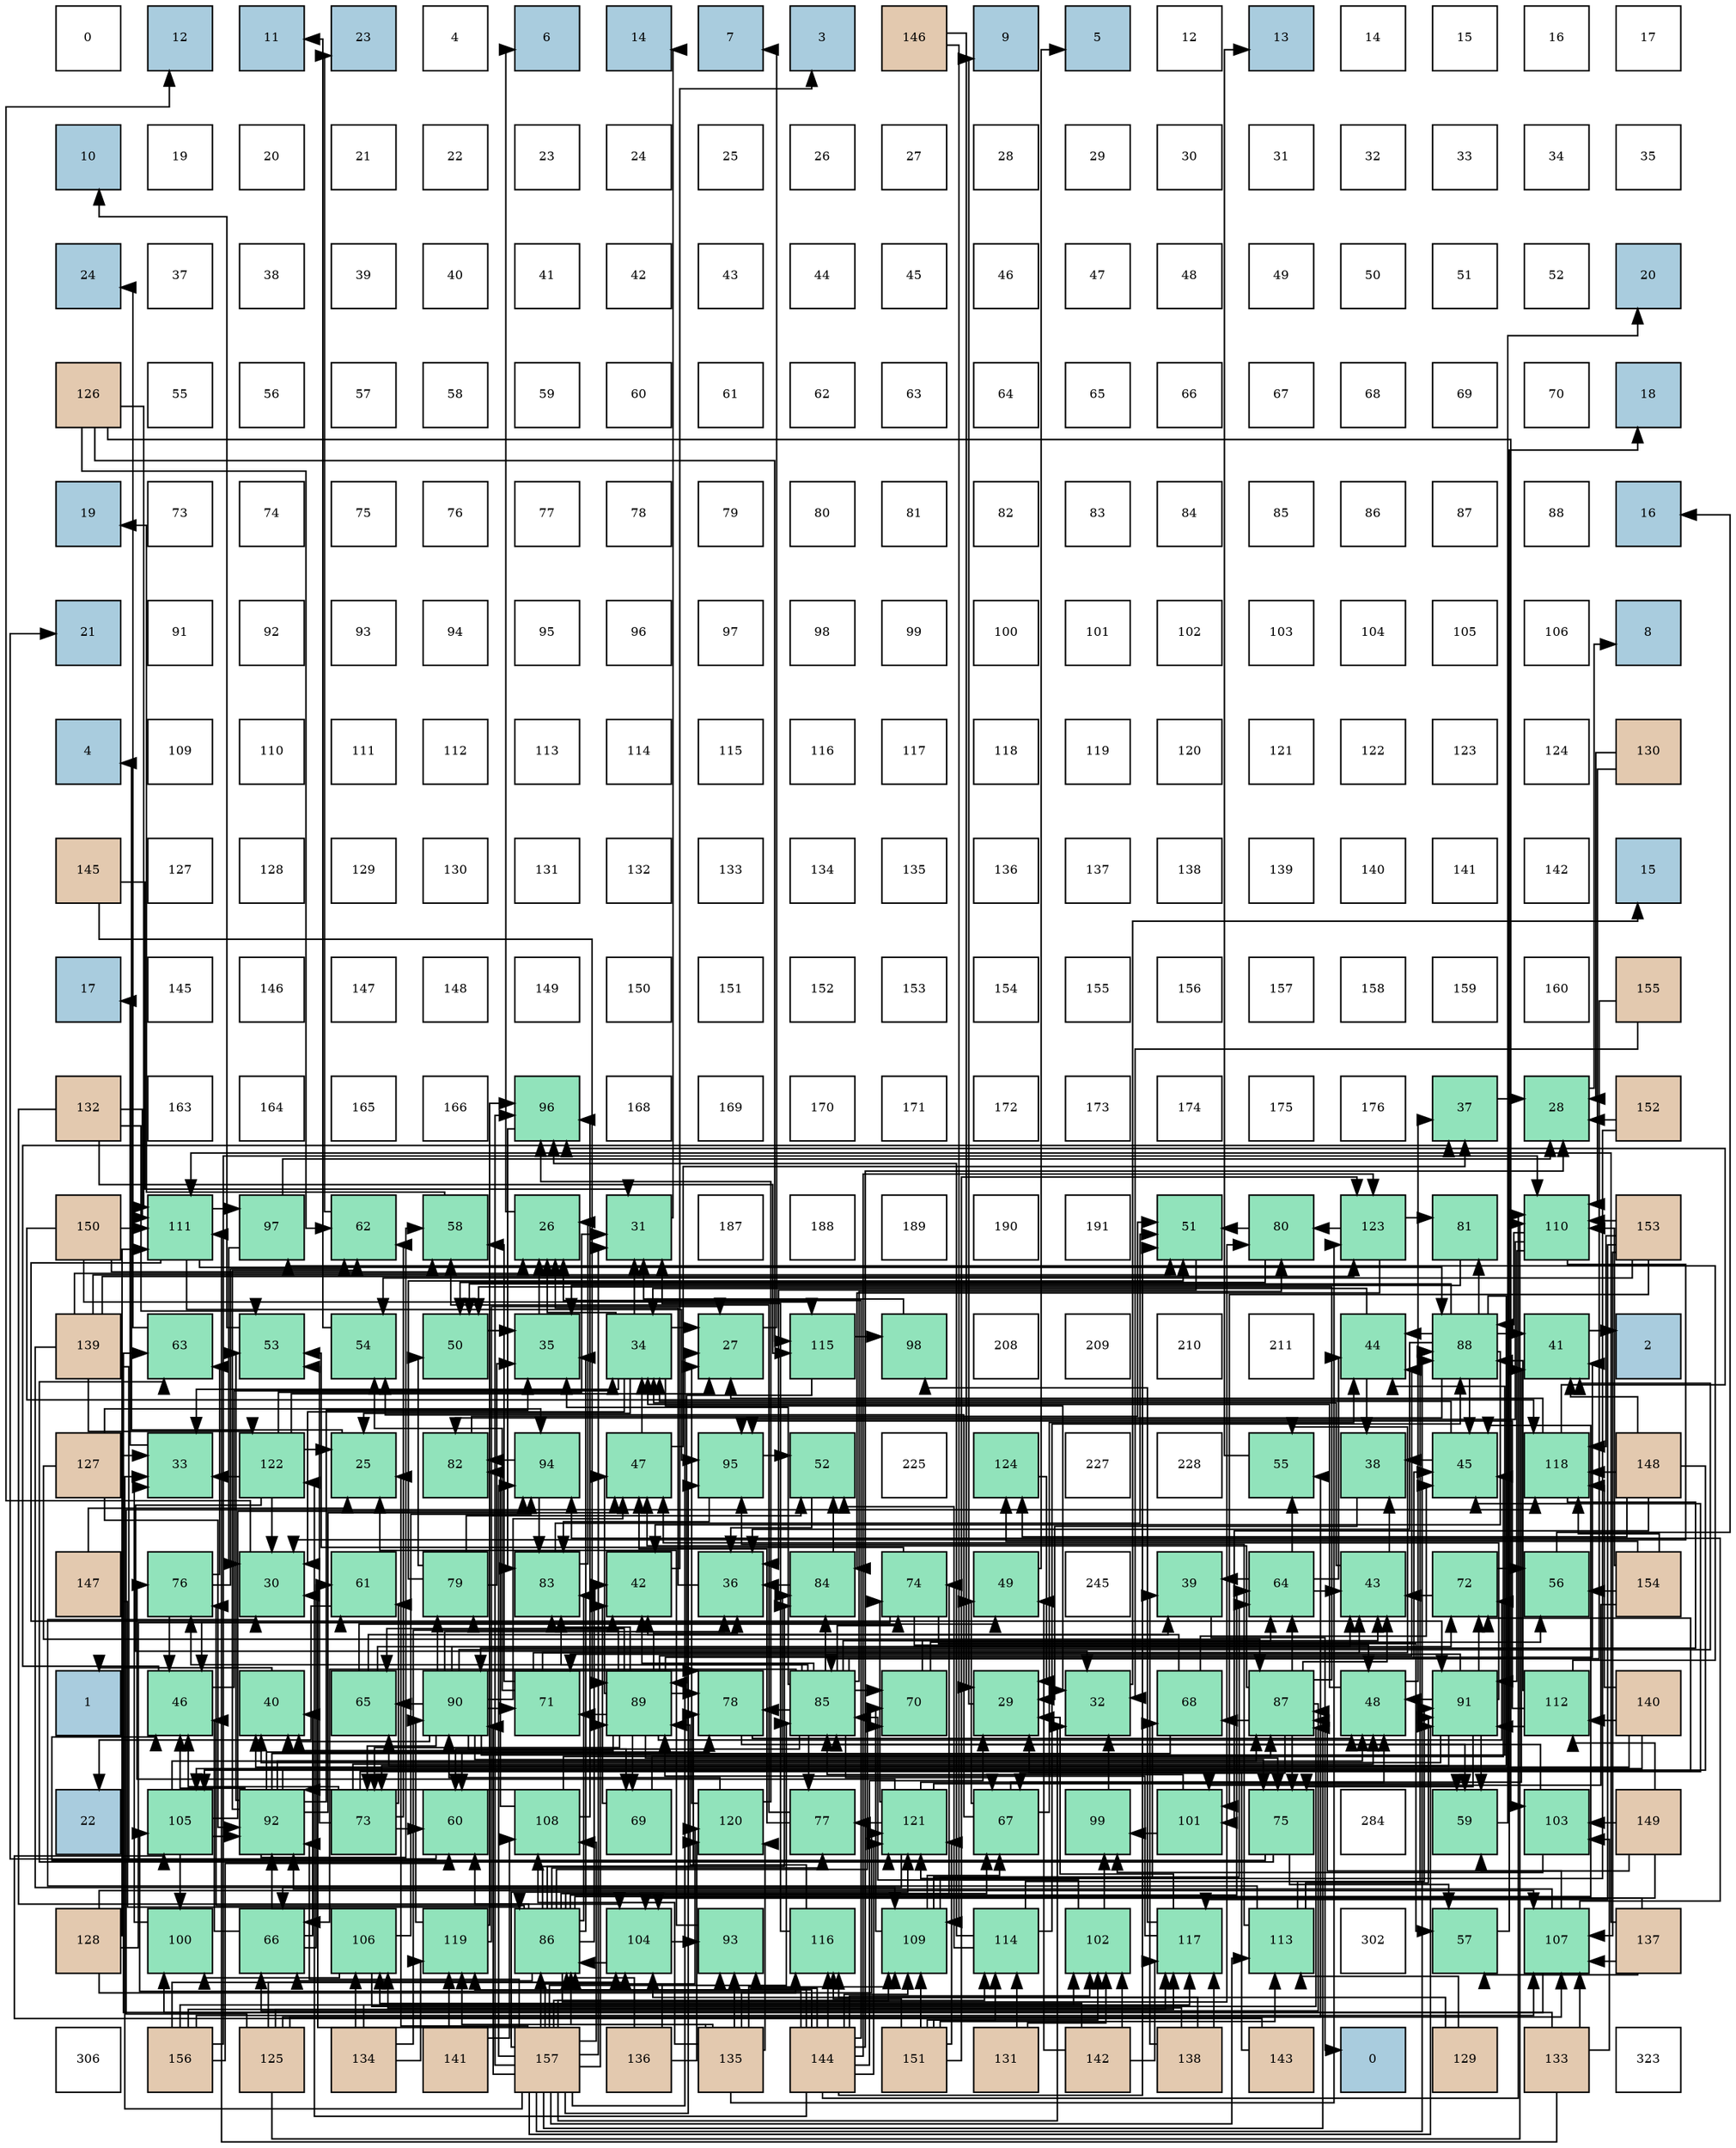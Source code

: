 digraph layout{
 rankdir=TB;
 splines=ortho;
 node [style=filled shape=square fixedsize=true width=0.6];
0[label="0", fontsize=8, fillcolor="#ffffff"];
1[label="12", fontsize=8, fillcolor="#a9ccde"];
2[label="11", fontsize=8, fillcolor="#a9ccde"];
3[label="23", fontsize=8, fillcolor="#a9ccde"];
4[label="4", fontsize=8, fillcolor="#ffffff"];
5[label="6", fontsize=8, fillcolor="#a9ccde"];
6[label="14", fontsize=8, fillcolor="#a9ccde"];
7[label="7", fontsize=8, fillcolor="#a9ccde"];
8[label="3", fontsize=8, fillcolor="#a9ccde"];
9[label="146", fontsize=8, fillcolor="#e3c9af"];
10[label="9", fontsize=8, fillcolor="#a9ccde"];
11[label="5", fontsize=8, fillcolor="#a9ccde"];
12[label="12", fontsize=8, fillcolor="#ffffff"];
13[label="13", fontsize=8, fillcolor="#a9ccde"];
14[label="14", fontsize=8, fillcolor="#ffffff"];
15[label="15", fontsize=8, fillcolor="#ffffff"];
16[label="16", fontsize=8, fillcolor="#ffffff"];
17[label="17", fontsize=8, fillcolor="#ffffff"];
18[label="10", fontsize=8, fillcolor="#a9ccde"];
19[label="19", fontsize=8, fillcolor="#ffffff"];
20[label="20", fontsize=8, fillcolor="#ffffff"];
21[label="21", fontsize=8, fillcolor="#ffffff"];
22[label="22", fontsize=8, fillcolor="#ffffff"];
23[label="23", fontsize=8, fillcolor="#ffffff"];
24[label="24", fontsize=8, fillcolor="#ffffff"];
25[label="25", fontsize=8, fillcolor="#ffffff"];
26[label="26", fontsize=8, fillcolor="#ffffff"];
27[label="27", fontsize=8, fillcolor="#ffffff"];
28[label="28", fontsize=8, fillcolor="#ffffff"];
29[label="29", fontsize=8, fillcolor="#ffffff"];
30[label="30", fontsize=8, fillcolor="#ffffff"];
31[label="31", fontsize=8, fillcolor="#ffffff"];
32[label="32", fontsize=8, fillcolor="#ffffff"];
33[label="33", fontsize=8, fillcolor="#ffffff"];
34[label="34", fontsize=8, fillcolor="#ffffff"];
35[label="35", fontsize=8, fillcolor="#ffffff"];
36[label="24", fontsize=8, fillcolor="#a9ccde"];
37[label="37", fontsize=8, fillcolor="#ffffff"];
38[label="38", fontsize=8, fillcolor="#ffffff"];
39[label="39", fontsize=8, fillcolor="#ffffff"];
40[label="40", fontsize=8, fillcolor="#ffffff"];
41[label="41", fontsize=8, fillcolor="#ffffff"];
42[label="42", fontsize=8, fillcolor="#ffffff"];
43[label="43", fontsize=8, fillcolor="#ffffff"];
44[label="44", fontsize=8, fillcolor="#ffffff"];
45[label="45", fontsize=8, fillcolor="#ffffff"];
46[label="46", fontsize=8, fillcolor="#ffffff"];
47[label="47", fontsize=8, fillcolor="#ffffff"];
48[label="48", fontsize=8, fillcolor="#ffffff"];
49[label="49", fontsize=8, fillcolor="#ffffff"];
50[label="50", fontsize=8, fillcolor="#ffffff"];
51[label="51", fontsize=8, fillcolor="#ffffff"];
52[label="52", fontsize=8, fillcolor="#ffffff"];
53[label="20", fontsize=8, fillcolor="#a9ccde"];
54[label="126", fontsize=8, fillcolor="#e3c9af"];
55[label="55", fontsize=8, fillcolor="#ffffff"];
56[label="56", fontsize=8, fillcolor="#ffffff"];
57[label="57", fontsize=8, fillcolor="#ffffff"];
58[label="58", fontsize=8, fillcolor="#ffffff"];
59[label="59", fontsize=8, fillcolor="#ffffff"];
60[label="60", fontsize=8, fillcolor="#ffffff"];
61[label="61", fontsize=8, fillcolor="#ffffff"];
62[label="62", fontsize=8, fillcolor="#ffffff"];
63[label="63", fontsize=8, fillcolor="#ffffff"];
64[label="64", fontsize=8, fillcolor="#ffffff"];
65[label="65", fontsize=8, fillcolor="#ffffff"];
66[label="66", fontsize=8, fillcolor="#ffffff"];
67[label="67", fontsize=8, fillcolor="#ffffff"];
68[label="68", fontsize=8, fillcolor="#ffffff"];
69[label="69", fontsize=8, fillcolor="#ffffff"];
70[label="70", fontsize=8, fillcolor="#ffffff"];
71[label="18", fontsize=8, fillcolor="#a9ccde"];
72[label="19", fontsize=8, fillcolor="#a9ccde"];
73[label="73", fontsize=8, fillcolor="#ffffff"];
74[label="74", fontsize=8, fillcolor="#ffffff"];
75[label="75", fontsize=8, fillcolor="#ffffff"];
76[label="76", fontsize=8, fillcolor="#ffffff"];
77[label="77", fontsize=8, fillcolor="#ffffff"];
78[label="78", fontsize=8, fillcolor="#ffffff"];
79[label="79", fontsize=8, fillcolor="#ffffff"];
80[label="80", fontsize=8, fillcolor="#ffffff"];
81[label="81", fontsize=8, fillcolor="#ffffff"];
82[label="82", fontsize=8, fillcolor="#ffffff"];
83[label="83", fontsize=8, fillcolor="#ffffff"];
84[label="84", fontsize=8, fillcolor="#ffffff"];
85[label="85", fontsize=8, fillcolor="#ffffff"];
86[label="86", fontsize=8, fillcolor="#ffffff"];
87[label="87", fontsize=8, fillcolor="#ffffff"];
88[label="88", fontsize=8, fillcolor="#ffffff"];
89[label="16", fontsize=8, fillcolor="#a9ccde"];
90[label="21", fontsize=8, fillcolor="#a9ccde"];
91[label="91", fontsize=8, fillcolor="#ffffff"];
92[label="92", fontsize=8, fillcolor="#ffffff"];
93[label="93", fontsize=8, fillcolor="#ffffff"];
94[label="94", fontsize=8, fillcolor="#ffffff"];
95[label="95", fontsize=8, fillcolor="#ffffff"];
96[label="96", fontsize=8, fillcolor="#ffffff"];
97[label="97", fontsize=8, fillcolor="#ffffff"];
98[label="98", fontsize=8, fillcolor="#ffffff"];
99[label="99", fontsize=8, fillcolor="#ffffff"];
100[label="100", fontsize=8, fillcolor="#ffffff"];
101[label="101", fontsize=8, fillcolor="#ffffff"];
102[label="102", fontsize=8, fillcolor="#ffffff"];
103[label="103", fontsize=8, fillcolor="#ffffff"];
104[label="104", fontsize=8, fillcolor="#ffffff"];
105[label="105", fontsize=8, fillcolor="#ffffff"];
106[label="106", fontsize=8, fillcolor="#ffffff"];
107[label="8", fontsize=8, fillcolor="#a9ccde"];
108[label="4", fontsize=8, fillcolor="#a9ccde"];
109[label="109", fontsize=8, fillcolor="#ffffff"];
110[label="110", fontsize=8, fillcolor="#ffffff"];
111[label="111", fontsize=8, fillcolor="#ffffff"];
112[label="112", fontsize=8, fillcolor="#ffffff"];
113[label="113", fontsize=8, fillcolor="#ffffff"];
114[label="114", fontsize=8, fillcolor="#ffffff"];
115[label="115", fontsize=8, fillcolor="#ffffff"];
116[label="116", fontsize=8, fillcolor="#ffffff"];
117[label="117", fontsize=8, fillcolor="#ffffff"];
118[label="118", fontsize=8, fillcolor="#ffffff"];
119[label="119", fontsize=8, fillcolor="#ffffff"];
120[label="120", fontsize=8, fillcolor="#ffffff"];
121[label="121", fontsize=8, fillcolor="#ffffff"];
122[label="122", fontsize=8, fillcolor="#ffffff"];
123[label="123", fontsize=8, fillcolor="#ffffff"];
124[label="124", fontsize=8, fillcolor="#ffffff"];
125[label="130", fontsize=8, fillcolor="#e3c9af"];
126[label="145", fontsize=8, fillcolor="#e3c9af"];
127[label="127", fontsize=8, fillcolor="#ffffff"];
128[label="128", fontsize=8, fillcolor="#ffffff"];
129[label="129", fontsize=8, fillcolor="#ffffff"];
130[label="130", fontsize=8, fillcolor="#ffffff"];
131[label="131", fontsize=8, fillcolor="#ffffff"];
132[label="132", fontsize=8, fillcolor="#ffffff"];
133[label="133", fontsize=8, fillcolor="#ffffff"];
134[label="134", fontsize=8, fillcolor="#ffffff"];
135[label="135", fontsize=8, fillcolor="#ffffff"];
136[label="136", fontsize=8, fillcolor="#ffffff"];
137[label="137", fontsize=8, fillcolor="#ffffff"];
138[label="138", fontsize=8, fillcolor="#ffffff"];
139[label="139", fontsize=8, fillcolor="#ffffff"];
140[label="140", fontsize=8, fillcolor="#ffffff"];
141[label="141", fontsize=8, fillcolor="#ffffff"];
142[label="142", fontsize=8, fillcolor="#ffffff"];
143[label="15", fontsize=8, fillcolor="#a9ccde"];
144[label="17", fontsize=8, fillcolor="#a9ccde"];
145[label="145", fontsize=8, fillcolor="#ffffff"];
146[label="146", fontsize=8, fillcolor="#ffffff"];
147[label="147", fontsize=8, fillcolor="#ffffff"];
148[label="148", fontsize=8, fillcolor="#ffffff"];
149[label="149", fontsize=8, fillcolor="#ffffff"];
150[label="150", fontsize=8, fillcolor="#ffffff"];
151[label="151", fontsize=8, fillcolor="#ffffff"];
152[label="152", fontsize=8, fillcolor="#ffffff"];
153[label="153", fontsize=8, fillcolor="#ffffff"];
154[label="154", fontsize=8, fillcolor="#ffffff"];
155[label="155", fontsize=8, fillcolor="#ffffff"];
156[label="156", fontsize=8, fillcolor="#ffffff"];
157[label="157", fontsize=8, fillcolor="#ffffff"];
158[label="158", fontsize=8, fillcolor="#ffffff"];
159[label="159", fontsize=8, fillcolor="#ffffff"];
160[label="160", fontsize=8, fillcolor="#ffffff"];
161[label="155", fontsize=8, fillcolor="#e3c9af"];
162[label="132", fontsize=8, fillcolor="#e3c9af"];
163[label="163", fontsize=8, fillcolor="#ffffff"];
164[label="164", fontsize=8, fillcolor="#ffffff"];
165[label="165", fontsize=8, fillcolor="#ffffff"];
166[label="166", fontsize=8, fillcolor="#ffffff"];
167[label="96", fontsize=8, fillcolor="#91e3bb"];
168[label="168", fontsize=8, fillcolor="#ffffff"];
169[label="169", fontsize=8, fillcolor="#ffffff"];
170[label="170", fontsize=8, fillcolor="#ffffff"];
171[label="171", fontsize=8, fillcolor="#ffffff"];
172[label="172", fontsize=8, fillcolor="#ffffff"];
173[label="173", fontsize=8, fillcolor="#ffffff"];
174[label="174", fontsize=8, fillcolor="#ffffff"];
175[label="175", fontsize=8, fillcolor="#ffffff"];
176[label="176", fontsize=8, fillcolor="#ffffff"];
177[label="37", fontsize=8, fillcolor="#91e3bb"];
178[label="28", fontsize=8, fillcolor="#91e3bb"];
179[label="152", fontsize=8, fillcolor="#e3c9af"];
180[label="150", fontsize=8, fillcolor="#e3c9af"];
181[label="111", fontsize=8, fillcolor="#91e3bb"];
182[label="97", fontsize=8, fillcolor="#91e3bb"];
183[label="62", fontsize=8, fillcolor="#91e3bb"];
184[label="58", fontsize=8, fillcolor="#91e3bb"];
185[label="26", fontsize=8, fillcolor="#91e3bb"];
186[label="31", fontsize=8, fillcolor="#91e3bb"];
187[label="187", fontsize=8, fillcolor="#ffffff"];
188[label="188", fontsize=8, fillcolor="#ffffff"];
189[label="189", fontsize=8, fillcolor="#ffffff"];
190[label="190", fontsize=8, fillcolor="#ffffff"];
191[label="191", fontsize=8, fillcolor="#ffffff"];
192[label="51", fontsize=8, fillcolor="#91e3bb"];
193[label="80", fontsize=8, fillcolor="#91e3bb"];
194[label="123", fontsize=8, fillcolor="#91e3bb"];
195[label="81", fontsize=8, fillcolor="#91e3bb"];
196[label="110", fontsize=8, fillcolor="#91e3bb"];
197[label="153", fontsize=8, fillcolor="#e3c9af"];
198[label="139", fontsize=8, fillcolor="#e3c9af"];
199[label="63", fontsize=8, fillcolor="#91e3bb"];
200[label="53", fontsize=8, fillcolor="#91e3bb"];
201[label="54", fontsize=8, fillcolor="#91e3bb"];
202[label="50", fontsize=8, fillcolor="#91e3bb"];
203[label="35", fontsize=8, fillcolor="#91e3bb"];
204[label="34", fontsize=8, fillcolor="#91e3bb"];
205[label="27", fontsize=8, fillcolor="#91e3bb"];
206[label="115", fontsize=8, fillcolor="#91e3bb"];
207[label="98", fontsize=8, fillcolor="#91e3bb"];
208[label="208", fontsize=8, fillcolor="#ffffff"];
209[label="209", fontsize=8, fillcolor="#ffffff"];
210[label="210", fontsize=8, fillcolor="#ffffff"];
211[label="211", fontsize=8, fillcolor="#ffffff"];
212[label="44", fontsize=8, fillcolor="#91e3bb"];
213[label="88", fontsize=8, fillcolor="#91e3bb"];
214[label="41", fontsize=8, fillcolor="#91e3bb"];
215[label="2", fontsize=8, fillcolor="#a9ccde"];
216[label="127", fontsize=8, fillcolor="#e3c9af"];
217[label="33", fontsize=8, fillcolor="#91e3bb"];
218[label="122", fontsize=8, fillcolor="#91e3bb"];
219[label="25", fontsize=8, fillcolor="#91e3bb"];
220[label="82", fontsize=8, fillcolor="#91e3bb"];
221[label="94", fontsize=8, fillcolor="#91e3bb"];
222[label="47", fontsize=8, fillcolor="#91e3bb"];
223[label="95", fontsize=8, fillcolor="#91e3bb"];
224[label="52", fontsize=8, fillcolor="#91e3bb"];
225[label="225", fontsize=8, fillcolor="#ffffff"];
226[label="124", fontsize=8, fillcolor="#91e3bb"];
227[label="227", fontsize=8, fillcolor="#ffffff"];
228[label="228", fontsize=8, fillcolor="#ffffff"];
229[label="55", fontsize=8, fillcolor="#91e3bb"];
230[label="38", fontsize=8, fillcolor="#91e3bb"];
231[label="45", fontsize=8, fillcolor="#91e3bb"];
232[label="118", fontsize=8, fillcolor="#91e3bb"];
233[label="148", fontsize=8, fillcolor="#e3c9af"];
234[label="147", fontsize=8, fillcolor="#e3c9af"];
235[label="76", fontsize=8, fillcolor="#91e3bb"];
236[label="30", fontsize=8, fillcolor="#91e3bb"];
237[label="61", fontsize=8, fillcolor="#91e3bb"];
238[label="79", fontsize=8, fillcolor="#91e3bb"];
239[label="83", fontsize=8, fillcolor="#91e3bb"];
240[label="42", fontsize=8, fillcolor="#91e3bb"];
241[label="36", fontsize=8, fillcolor="#91e3bb"];
242[label="84", fontsize=8, fillcolor="#91e3bb"];
243[label="74", fontsize=8, fillcolor="#91e3bb"];
244[label="49", fontsize=8, fillcolor="#91e3bb"];
245[label="245", fontsize=8, fillcolor="#ffffff"];
246[label="39", fontsize=8, fillcolor="#91e3bb"];
247[label="64", fontsize=8, fillcolor="#91e3bb"];
248[label="43", fontsize=8, fillcolor="#91e3bb"];
249[label="72", fontsize=8, fillcolor="#91e3bb"];
250[label="56", fontsize=8, fillcolor="#91e3bb"];
251[label="154", fontsize=8, fillcolor="#e3c9af"];
252[label="1", fontsize=8, fillcolor="#a9ccde"];
253[label="46", fontsize=8, fillcolor="#91e3bb"];
254[label="40", fontsize=8, fillcolor="#91e3bb"];
255[label="65", fontsize=8, fillcolor="#91e3bb"];
256[label="90", fontsize=8, fillcolor="#91e3bb"];
257[label="71", fontsize=8, fillcolor="#91e3bb"];
258[label="89", fontsize=8, fillcolor="#91e3bb"];
259[label="78", fontsize=8, fillcolor="#91e3bb"];
260[label="85", fontsize=8, fillcolor="#91e3bb"];
261[label="70", fontsize=8, fillcolor="#91e3bb"];
262[label="29", fontsize=8, fillcolor="#91e3bb"];
263[label="32", fontsize=8, fillcolor="#91e3bb"];
264[label="68", fontsize=8, fillcolor="#91e3bb"];
265[label="87", fontsize=8, fillcolor="#91e3bb"];
266[label="48", fontsize=8, fillcolor="#91e3bb"];
267[label="91", fontsize=8, fillcolor="#91e3bb"];
268[label="112", fontsize=8, fillcolor="#91e3bb"];
269[label="140", fontsize=8, fillcolor="#e3c9af"];
270[label="22", fontsize=8, fillcolor="#a9ccde"];
271[label="105", fontsize=8, fillcolor="#91e3bb"];
272[label="92", fontsize=8, fillcolor="#91e3bb"];
273[label="73", fontsize=8, fillcolor="#91e3bb"];
274[label="60", fontsize=8, fillcolor="#91e3bb"];
275[label="108", fontsize=8, fillcolor="#91e3bb"];
276[label="69", fontsize=8, fillcolor="#91e3bb"];
277[label="120", fontsize=8, fillcolor="#91e3bb"];
278[label="77", fontsize=8, fillcolor="#91e3bb"];
279[label="121", fontsize=8, fillcolor="#91e3bb"];
280[label="67", fontsize=8, fillcolor="#91e3bb"];
281[label="99", fontsize=8, fillcolor="#91e3bb"];
282[label="101", fontsize=8, fillcolor="#91e3bb"];
283[label="75", fontsize=8, fillcolor="#91e3bb"];
284[label="284", fontsize=8, fillcolor="#ffffff"];
285[label="59", fontsize=8, fillcolor="#91e3bb"];
286[label="103", fontsize=8, fillcolor="#91e3bb"];
287[label="149", fontsize=8, fillcolor="#e3c9af"];
288[label="128", fontsize=8, fillcolor="#e3c9af"];
289[label="100", fontsize=8, fillcolor="#91e3bb"];
290[label="66", fontsize=8, fillcolor="#91e3bb"];
291[label="106", fontsize=8, fillcolor="#91e3bb"];
292[label="119", fontsize=8, fillcolor="#91e3bb"];
293[label="86", fontsize=8, fillcolor="#91e3bb"];
294[label="104", fontsize=8, fillcolor="#91e3bb"];
295[label="93", fontsize=8, fillcolor="#91e3bb"];
296[label="116", fontsize=8, fillcolor="#91e3bb"];
297[label="109", fontsize=8, fillcolor="#91e3bb"];
298[label="114", fontsize=8, fillcolor="#91e3bb"];
299[label="102", fontsize=8, fillcolor="#91e3bb"];
300[label="117", fontsize=8, fillcolor="#91e3bb"];
301[label="113", fontsize=8, fillcolor="#91e3bb"];
302[label="302", fontsize=8, fillcolor="#ffffff"];
303[label="57", fontsize=8, fillcolor="#91e3bb"];
304[label="107", fontsize=8, fillcolor="#91e3bb"];
305[label="137", fontsize=8, fillcolor="#e3c9af"];
306[label="306", fontsize=8, fillcolor="#ffffff"];
307[label="156", fontsize=8, fillcolor="#e3c9af"];
308[label="125", fontsize=8, fillcolor="#e3c9af"];
309[label="134", fontsize=8, fillcolor="#e3c9af"];
310[label="141", fontsize=8, fillcolor="#e3c9af"];
311[label="157", fontsize=8, fillcolor="#e3c9af"];
312[label="136", fontsize=8, fillcolor="#e3c9af"];
313[label="135", fontsize=8, fillcolor="#e3c9af"];
314[label="144", fontsize=8, fillcolor="#e3c9af"];
315[label="151", fontsize=8, fillcolor="#e3c9af"];
316[label="131", fontsize=8, fillcolor="#e3c9af"];
317[label="142", fontsize=8, fillcolor="#e3c9af"];
318[label="138", fontsize=8, fillcolor="#e3c9af"];
319[label="143", fontsize=8, fillcolor="#e3c9af"];
320[label="0", fontsize=8, fillcolor="#a9ccde"];
321[label="129", fontsize=8, fillcolor="#e3c9af"];
322[label="133", fontsize=8, fillcolor="#e3c9af"];
323[label="323", fontsize=8, fillcolor="#ffffff"];
edge [constraint=false, style=vis];219 -> 108;
185 -> 5;
205 -> 7;
178 -> 107;
262 -> 10;
236 -> 1;
186 -> 6;
263 -> 143;
217 -> 144;
204 -> 219;
204 -> 185;
204 -> 205;
204 -> 236;
204 -> 186;
204 -> 263;
204 -> 217;
203 -> 185;
241 -> 185;
177 -> 178;
230 -> 262;
246 -> 320;
254 -> 252;
214 -> 215;
240 -> 8;
248 -> 204;
248 -> 230;
212 -> 204;
212 -> 230;
231 -> 204;
231 -> 230;
253 -> 204;
253 -> 177;
222 -> 204;
222 -> 177;
266 -> 204;
266 -> 177;
244 -> 11;
202 -> 203;
192 -> 241;
224 -> 241;
200 -> 18;
201 -> 2;
229 -> 13;
250 -> 89;
303 -> 71;
184 -> 72;
285 -> 53;
274 -> 90;
237 -> 270;
183 -> 3;
199 -> 36;
247 -> 246;
247 -> 248;
247 -> 212;
247 -> 229;
255 -> 246;
255 -> 248;
255 -> 244;
290 -> 254;
290 -> 253;
290 -> 237;
280 -> 214;
280 -> 212;
280 -> 244;
280 -> 201;
264 -> 240;
264 -> 231;
264 -> 274;
276 -> 240;
276 -> 231;
261 -> 248;
261 -> 250;
257 -> 248;
257 -> 201;
257 -> 229;
257 -> 184;
249 -> 248;
249 -> 250;
273 -> 231;
273 -> 253;
273 -> 266;
273 -> 200;
273 -> 274;
273 -> 237;
273 -> 183;
243 -> 253;
243 -> 266;
243 -> 200;
243 -> 303;
283 -> 253;
283 -> 303;
283 -> 199;
235 -> 253;
235 -> 183;
235 -> 199;
278 -> 222;
278 -> 184;
259 -> 266;
259 -> 285;
238 -> 203;
238 -> 202;
238 -> 192;
238 -> 224;
193 -> 202;
193 -> 192;
195 -> 203;
220 -> 192;
239 -> 185;
239 -> 192;
242 -> 241;
242 -> 224;
260 -> 203;
260 -> 240;
260 -> 231;
260 -> 274;
260 -> 247;
260 -> 290;
260 -> 280;
260 -> 261;
260 -> 243;
260 -> 235;
260 -> 278;
260 -> 259;
260 -> 193;
260 -> 239;
260 -> 242;
293 -> 203;
293 -> 240;
293 -> 231;
293 -> 274;
293 -> 247;
293 -> 290;
293 -> 280;
293 -> 261;
293 -> 243;
293 -> 235;
293 -> 278;
293 -> 259;
293 -> 193;
293 -> 239;
293 -> 242;
265 -> 248;
265 -> 222;
265 -> 202;
265 -> 247;
265 -> 290;
265 -> 280;
265 -> 264;
265 -> 283;
213 -> 241;
213 -> 214;
213 -> 240;
213 -> 212;
213 -> 231;
213 -> 202;
213 -> 255;
213 -> 195;
213 -> 220;
258 -> 241;
258 -> 254;
258 -> 214;
258 -> 212;
258 -> 222;
258 -> 255;
258 -> 276;
258 -> 257;
258 -> 249;
258 -> 273;
258 -> 283;
258 -> 259;
258 -> 238;
258 -> 239;
256 -> 241;
256 -> 254;
256 -> 214;
256 -> 212;
256 -> 222;
256 -> 255;
256 -> 276;
256 -> 257;
256 -> 249;
256 -> 273;
256 -> 283;
256 -> 259;
256 -> 238;
267 -> 254;
267 -> 222;
267 -> 266;
267 -> 285;
267 -> 257;
267 -> 249;
267 -> 273;
267 -> 283;
272 -> 203;
272 -> 253;
272 -> 222;
272 -> 266;
272 -> 200;
272 -> 184;
272 -> 183;
272 -> 249;
272 -> 259;
272 -> 242;
295 -> 219;
221 -> 220;
221 -> 239;
223 -> 224;
223 -> 239;
167 -> 239;
182 -> 178;
182 -> 236;
207 -> 186;
281 -> 263;
289 -> 217;
282 -> 260;
282 -> 281;
299 -> 260;
299 -> 281;
286 -> 260;
286 -> 281;
294 -> 293;
294 -> 295;
271 -> 265;
271 -> 272;
271 -> 221;
271 -> 289;
291 -> 265;
291 -> 272;
291 -> 221;
291 -> 289;
304 -> 265;
304 -> 272;
304 -> 221;
304 -> 289;
275 -> 220;
275 -> 265;
275 -> 272;
275 -> 167;
297 -> 247;
297 -> 280;
297 -> 264;
297 -> 261;
196 -> 236;
196 -> 213;
196 -> 267;
196 -> 223;
181 -> 213;
181 -> 267;
181 -> 223;
181 -> 182;
268 -> 213;
268 -> 267;
268 -> 223;
268 -> 182;
301 -> 236;
301 -> 213;
301 -> 267;
301 -> 223;
298 -> 224;
298 -> 213;
298 -> 267;
298 -> 167;
206 -> 258;
206 -> 207;
296 -> 186;
296 -> 258;
300 -> 262;
300 -> 258;
300 -> 207;
232 -> 205;
232 -> 256;
232 -> 167;
292 -> 205;
292 -> 256;
292 -> 167;
277 -> 205;
277 -> 256;
277 -> 167;
279 -> 266;
279 -> 285;
279 -> 290;
279 -> 243;
279 -> 235;
279 -> 278;
218 -> 219;
218 -> 205;
218 -> 236;
218 -> 186;
218 -> 263;
218 -> 217;
194 -> 193;
194 -> 195;
194 -> 242;
226 -> 262;
308 -> 229;
308 -> 294;
308 -> 304;
308 -> 196;
308 -> 300;
308 -> 232;
54 -> 183;
54 -> 286;
54 -> 181;
54 -> 206;
216 -> 217;
216 -> 265;
216 -> 272;
216 -> 221;
288 -> 237;
288 -> 304;
288 -> 181;
288 -> 296;
321 -> 301;
321 -> 296;
125 -> 178;
125 -> 196;
316 -> 299;
316 -> 298;
162 -> 200;
162 -> 294;
162 -> 181;
162 -> 206;
322 -> 199;
322 -> 286;
322 -> 304;
322 -> 181;
309 -> 240;
309 -> 291;
309 -> 300;
309 -> 292;
313 -> 293;
313 -> 295;
313 -> 275;
313 -> 297;
313 -> 292;
313 -> 277;
313 -> 279;
313 -> 194;
312 -> 293;
312 -> 295;
312 -> 277;
305 -> 303;
305 -> 294;
305 -> 304;
305 -> 181;
318 -> 246;
318 -> 294;
318 -> 291;
318 -> 300;
198 -> 185;
198 -> 192;
198 -> 297;
198 -> 279;
198 -> 218;
198 -> 194;
269 -> 254;
269 -> 271;
269 -> 268;
269 -> 232;
310 -> 275;
310 -> 292;
317 -> 244;
317 -> 299;
317 -> 291;
317 -> 300;
319 -> 262;
319 -> 271;
314 -> 185;
314 -> 178;
314 -> 262;
314 -> 192;
314 -> 293;
314 -> 295;
314 -> 299;
314 -> 271;
314 -> 297;
314 -> 196;
314 -> 296;
314 -> 292;
314 -> 279;
314 -> 218;
314 -> 194;
126 -> 186;
126 -> 258;
9 -> 262;
9 -> 297;
234 -> 219;
234 -> 293;
233 -> 214;
233 -> 282;
233 -> 271;
233 -> 232;
233 -> 226;
287 -> 285;
287 -> 286;
287 -> 294;
287 -> 268;
180 -> 184;
180 -> 181;
180 -> 206;
180 -> 232;
315 -> 299;
315 -> 297;
315 -> 301;
315 -> 298;
315 -> 296;
315 -> 279;
315 -> 194;
179 -> 178;
179 -> 279;
197 -> 201;
197 -> 282;
197 -> 304;
197 -> 196;
197 -> 300;
197 -> 232;
251 -> 250;
251 -> 282;
251 -> 196;
251 -> 232;
251 -> 226;
161 -> 263;
161 -> 260;
307 -> 274;
307 -> 299;
307 -> 294;
307 -> 304;
307 -> 196;
307 -> 300;
311 -> 219;
311 -> 205;
311 -> 236;
311 -> 186;
311 -> 263;
311 -> 217;
311 -> 260;
311 -> 293;
311 -> 265;
311 -> 213;
311 -> 258;
311 -> 256;
311 -> 267;
311 -> 272;
311 -> 221;
311 -> 223;
311 -> 167;
311 -> 275;
311 -> 297;
311 -> 301;
311 -> 298;
311 -> 277;
311 -> 279;
edge [constraint=true, style=invis];
0 -> 18 -> 36 -> 54 -> 72 -> 90 -> 108 -> 126 -> 144 -> 162 -> 180 -> 198 -> 216 -> 234 -> 252 -> 270 -> 288 -> 306;
1 -> 19 -> 37 -> 55 -> 73 -> 91 -> 109 -> 127 -> 145 -> 163 -> 181 -> 199 -> 217 -> 235 -> 253 -> 271 -> 289 -> 307;
2 -> 20 -> 38 -> 56 -> 74 -> 92 -> 110 -> 128 -> 146 -> 164 -> 182 -> 200 -> 218 -> 236 -> 254 -> 272 -> 290 -> 308;
3 -> 21 -> 39 -> 57 -> 75 -> 93 -> 111 -> 129 -> 147 -> 165 -> 183 -> 201 -> 219 -> 237 -> 255 -> 273 -> 291 -> 309;
4 -> 22 -> 40 -> 58 -> 76 -> 94 -> 112 -> 130 -> 148 -> 166 -> 184 -> 202 -> 220 -> 238 -> 256 -> 274 -> 292 -> 310;
5 -> 23 -> 41 -> 59 -> 77 -> 95 -> 113 -> 131 -> 149 -> 167 -> 185 -> 203 -> 221 -> 239 -> 257 -> 275 -> 293 -> 311;
6 -> 24 -> 42 -> 60 -> 78 -> 96 -> 114 -> 132 -> 150 -> 168 -> 186 -> 204 -> 222 -> 240 -> 258 -> 276 -> 294 -> 312;
7 -> 25 -> 43 -> 61 -> 79 -> 97 -> 115 -> 133 -> 151 -> 169 -> 187 -> 205 -> 223 -> 241 -> 259 -> 277 -> 295 -> 313;
8 -> 26 -> 44 -> 62 -> 80 -> 98 -> 116 -> 134 -> 152 -> 170 -> 188 -> 206 -> 224 -> 242 -> 260 -> 278 -> 296 -> 314;
9 -> 27 -> 45 -> 63 -> 81 -> 99 -> 117 -> 135 -> 153 -> 171 -> 189 -> 207 -> 225 -> 243 -> 261 -> 279 -> 297 -> 315;
10 -> 28 -> 46 -> 64 -> 82 -> 100 -> 118 -> 136 -> 154 -> 172 -> 190 -> 208 -> 226 -> 244 -> 262 -> 280 -> 298 -> 316;
11 -> 29 -> 47 -> 65 -> 83 -> 101 -> 119 -> 137 -> 155 -> 173 -> 191 -> 209 -> 227 -> 245 -> 263 -> 281 -> 299 -> 317;
12 -> 30 -> 48 -> 66 -> 84 -> 102 -> 120 -> 138 -> 156 -> 174 -> 192 -> 210 -> 228 -> 246 -> 264 -> 282 -> 300 -> 318;
13 -> 31 -> 49 -> 67 -> 85 -> 103 -> 121 -> 139 -> 157 -> 175 -> 193 -> 211 -> 229 -> 247 -> 265 -> 283 -> 301 -> 319;
14 -> 32 -> 50 -> 68 -> 86 -> 104 -> 122 -> 140 -> 158 -> 176 -> 194 -> 212 -> 230 -> 248 -> 266 -> 284 -> 302 -> 320;
15 -> 33 -> 51 -> 69 -> 87 -> 105 -> 123 -> 141 -> 159 -> 177 -> 195 -> 213 -> 231 -> 249 -> 267 -> 285 -> 303 -> 321;
16 -> 34 -> 52 -> 70 -> 88 -> 106 -> 124 -> 142 -> 160 -> 178 -> 196 -> 214 -> 232 -> 250 -> 268 -> 286 -> 304 -> 322;
17 -> 35 -> 53 -> 71 -> 89 -> 107 -> 125 -> 143 -> 161 -> 179 -> 197 -> 215 -> 233 -> 251 -> 269 -> 287 -> 305 -> 323;
rank = same {0 -> 1 -> 2 -> 3 -> 4 -> 5 -> 6 -> 7 -> 8 -> 9 -> 10 -> 11 -> 12 -> 13 -> 14 -> 15 -> 16 -> 17};
rank = same {18 -> 19 -> 20 -> 21 -> 22 -> 23 -> 24 -> 25 -> 26 -> 27 -> 28 -> 29 -> 30 -> 31 -> 32 -> 33 -> 34 -> 35};
rank = same {36 -> 37 -> 38 -> 39 -> 40 -> 41 -> 42 -> 43 -> 44 -> 45 -> 46 -> 47 -> 48 -> 49 -> 50 -> 51 -> 52 -> 53};
rank = same {54 -> 55 -> 56 -> 57 -> 58 -> 59 -> 60 -> 61 -> 62 -> 63 -> 64 -> 65 -> 66 -> 67 -> 68 -> 69 -> 70 -> 71};
rank = same {72 -> 73 -> 74 -> 75 -> 76 -> 77 -> 78 -> 79 -> 80 -> 81 -> 82 -> 83 -> 84 -> 85 -> 86 -> 87 -> 88 -> 89};
rank = same {90 -> 91 -> 92 -> 93 -> 94 -> 95 -> 96 -> 97 -> 98 -> 99 -> 100 -> 101 -> 102 -> 103 -> 104 -> 105 -> 106 -> 107};
rank = same {108 -> 109 -> 110 -> 111 -> 112 -> 113 -> 114 -> 115 -> 116 -> 117 -> 118 -> 119 -> 120 -> 121 -> 122 -> 123 -> 124 -> 125};
rank = same {126 -> 127 -> 128 -> 129 -> 130 -> 131 -> 132 -> 133 -> 134 -> 135 -> 136 -> 137 -> 138 -> 139 -> 140 -> 141 -> 142 -> 143};
rank = same {144 -> 145 -> 146 -> 147 -> 148 -> 149 -> 150 -> 151 -> 152 -> 153 -> 154 -> 155 -> 156 -> 157 -> 158 -> 159 -> 160 -> 161};
rank = same {162 -> 163 -> 164 -> 165 -> 166 -> 167 -> 168 -> 169 -> 170 -> 171 -> 172 -> 173 -> 174 -> 175 -> 176 -> 177 -> 178 -> 179};
rank = same {180 -> 181 -> 182 -> 183 -> 184 -> 185 -> 186 -> 187 -> 188 -> 189 -> 190 -> 191 -> 192 -> 193 -> 194 -> 195 -> 196 -> 197};
rank = same {198 -> 199 -> 200 -> 201 -> 202 -> 203 -> 204 -> 205 -> 206 -> 207 -> 208 -> 209 -> 210 -> 211 -> 212 -> 213 -> 214 -> 215};
rank = same {216 -> 217 -> 218 -> 219 -> 220 -> 221 -> 222 -> 223 -> 224 -> 225 -> 226 -> 227 -> 228 -> 229 -> 230 -> 231 -> 232 -> 233};
rank = same {234 -> 235 -> 236 -> 237 -> 238 -> 239 -> 240 -> 241 -> 242 -> 243 -> 244 -> 245 -> 246 -> 247 -> 248 -> 249 -> 250 -> 251};
rank = same {252 -> 253 -> 254 -> 255 -> 256 -> 257 -> 258 -> 259 -> 260 -> 261 -> 262 -> 263 -> 264 -> 265 -> 266 -> 267 -> 268 -> 269};
rank = same {270 -> 271 -> 272 -> 273 -> 274 -> 275 -> 276 -> 277 -> 278 -> 279 -> 280 -> 281 -> 282 -> 283 -> 284 -> 285 -> 286 -> 287};
rank = same {288 -> 289 -> 290 -> 291 -> 292 -> 293 -> 294 -> 295 -> 296 -> 297 -> 298 -> 299 -> 300 -> 301 -> 302 -> 303 -> 304 -> 305};
rank = same {306 -> 307 -> 308 -> 309 -> 310 -> 311 -> 312 -> 313 -> 314 -> 315 -> 316 -> 317 -> 318 -> 319 -> 320 -> 321 -> 322 -> 323};
}